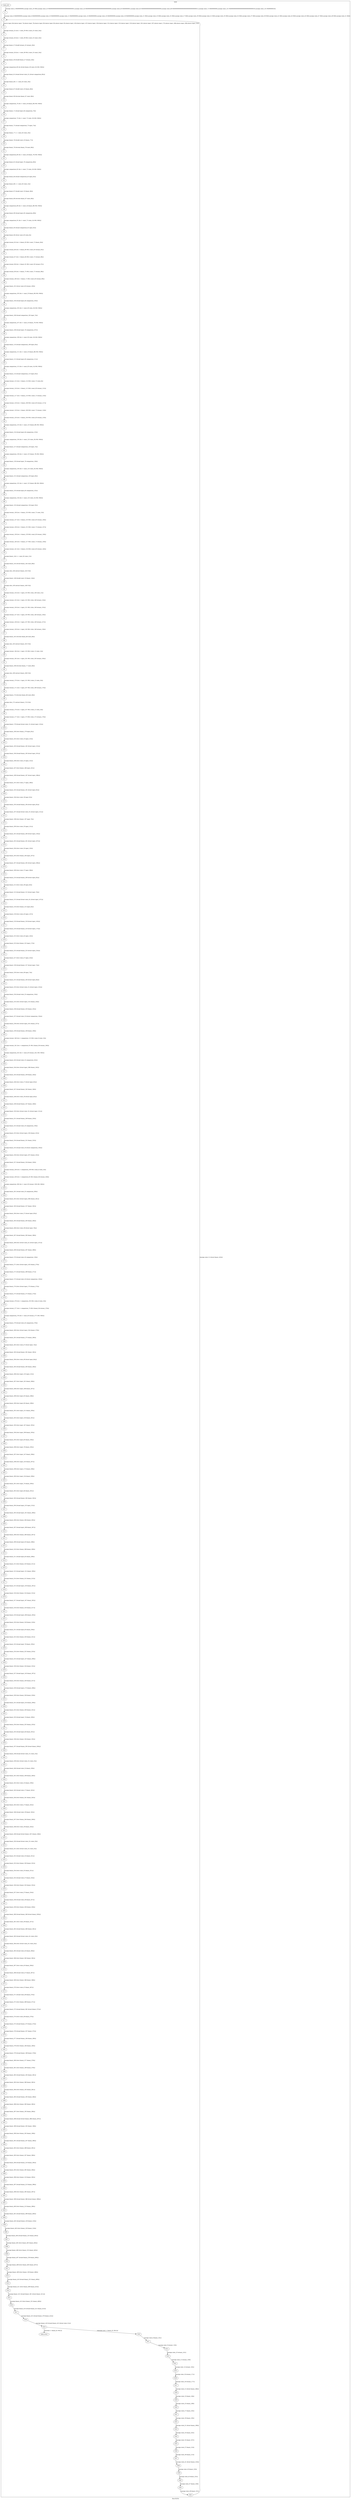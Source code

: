 digraph G {
label="Btor2XCFA";
subgraph cluster_0 {
label="main";
main_init[];
l1[];
l3[];
l4[];
l5[];
l6[];
l7[];
l8[];
l9[];
l10[];
l11[];
l12[];
l13[];
l14[];
l15[];
l16[];
l17[];
l18[];
l19[];
l20[];
l21[];
l22[];
l23[];
l24[];
l25[];
l26[];
l27[];
l28[];
l29[];
l30[];
l31[];
l32[];
l33[];
l34[];
l35[];
l36[];
l37[];
l38[];
l39[];
l40[];
l41[];
l42[];
l43[];
l44[];
l45[];
l46[];
l47[];
l48[];
l49[];
l50[];
l51[];
l52[];
l53[];
l54[];
l55[];
l56[];
l57[];
l58[];
l59[];
l60[];
l61[];
l62[];
l63[];
l64[];
l65[];
l66[];
l67[];
l68[];
l69[];
l70[];
l71[];
l72[];
l73[];
l74[];
l75[];
l76[];
l77[];
l78[];
l79[];
l80[];
l81[];
l82[];
l83[];
l84[];
l85[];
l86[];
l87[];
l88[];
l89[];
l90[];
l91[];
l92[];
l93[];
l94[];
l95[];
l96[];
l97[];
l98[];
l99[];
l100[];
l101[];
l102[];
l103[];
l104[];
l105[];
l106[];
l107[];
l108[];
l109[];
l110[];
l111[];
l112[];
l113[];
l114[];
l115[];
l116[];
l117[];
l118[];
l119[];
l120[];
l121[];
l122[];
l123[];
l124[];
l125[];
l126[];
l127[];
l128[];
l129[];
l130[];
l131[];
l132[];
l133[];
l134[];
l135[];
l136[];
l137[];
l138[];
l139[];
l140[];
l141[];
l142[];
l143[];
l144[];
l145[];
l146[];
l147[];
l148[];
l149[];
l150[];
l151[];
l152[];
l153[];
l154[];
l155[];
l156[];
l157[];
l158[];
l159[];
l160[];
l161[];
l162[];
l163[];
l164[];
l165[];
l166[];
l167[];
l168[];
l169[];
l170[];
l171[];
l172[];
l173[];
l174[];
l175[];
l176[];
l177[];
l178[];
l179[];
l180[];
l181[];
l182[];
l183[];
l184[];
l185[];
l186[];
l187[];
l188[];
l189[];
l190[];
l191[];
l192[];
l193[];
l194[];
l195[];
l196[];
l197[];
l198[];
l199[];
l200[];
l201[];
l202[];
l203[];
l204[];
l205[];
l206[];
l207[];
l208[];
l209[];
l210[];
l211[];
l212[];
l213[];
l214[];
l215[];
l216[];
l217[];
l218[];
l219[];
l220[];
l221[];
l222[];
l223[];
l224[];
l225[];
l226[];
l227[];
l228[];
l229[];
l230[];
l231[];
l232[];
l233[];
l234[];
l235[];
l236[];
l237[];
l238[];
l239[];
l240[];
l241[];
l242[];
l243[];
l244[];
l245[];
l246[];
l247[];
l248[];
l249[];
l250[];
l251[];
l252[];
l253[];
l254[];
l255[];
l256[];
l257[];
l258[];
l259[];
l260[];
l261[];
l262[];
l263[];
l264[];
l265[];
l266[];
l267[];
l268[];
l269[];
l270[];
l271[];
l272[];
l273[];
l274[];
l275[];
l276[];
l277[];
l278[];
l279[];
l280[];
l281[];
l282[];
l283[];
l284[];
l285[];
l286[];
l287[];
l288[];
l289[];
l290[];
l291[];
l292[];
l293[];
l294[];
l295[];
l296[];
l297[];
l298[];
l299[];
l300[];
l301[];
l302[];
l303[];
l304[];
l305[];
l306[];
l307[];
l308[];
l309[];
l310[];
l311[];
l312[];
l313[];
l314[];
l315[];
l316[];
l317[];
l318[];
l319[];
main_error[];
l320[];
l321[];
l322[];
l323[];
l324[];
l325[];
l326[];
l327[];
l328[];
l329[];
l330[];
l331[];
l332[];
l333[];
l334[];
l335[];
l336[];
l337[];
l338[];
l339[];
l340[];
l341[];
l342[];
main_init -> l1 [label="[(assign const_5 #b00000000),(assign const_20 #b0),(assign const_53 #b00000000000000000000000000000001),(assign const_54 #b00000000000000000000000000000000),(assign const_63 #b00000001),(assign const_65 #b000000000000000000000000),(assign const_68 #b00000000000000000000000000000011),(assign const_72 #b00000000),(assign const_122 #b00000000000000000000000000000010),(assign const_125 #b00000010)] "];
l3 -> l4 [label="[(havoc input_64),(havoc input_74),(havoc input_76),(havoc input_83),(havoc input_85),(havoc input_92),(havoc input_143),(havoc input_147),(havoc input_150),(havoc input_151),(havoc input_152),(havoc input_153),(havoc input_161),(havoc input_167),(havoc input_173),(havoc input_188),(havoc input_206),(havoc input_224)] "];
l4 -> l5 [label="[(assign ternary_55 (ite (= state_29 #b1) const_53 const_54))] "];
l5 -> l6 [label="[(assign ternary_56 (ite (= state_39 #b1) const_53 const_54))] "];
l6 -> l7 [label="[(assign binary_57 (bvadd ternary_55 ternary_56))] "];
l7 -> l8 [label="[(assign ternary_58 (ite (= state_49 #b1) const_53 const_54))] "];
l8 -> l9 [label="[(assign binary_59 (bvadd binary_57 ternary_58))] "];
l9 -> l10 [label="[(assign comparison_60 (ite (bvule binary_59 const_53) #b1 #b0))] "];
l10 -> l11 [label="[(assign binary_61 (bvand (bvnot state_51) (bvnot comparison_60)))] "];
l11 -> l12 [label="[(assign binary_66 (++ const_65 state_18))] "];
l12 -> l13 [label="[(assign binary_67 (bvadd const_53 binary_66))] "];
l13 -> l14 [label="[(assign binary_69 (bvsrem binary_67 const_68))] "];
l14 -> l15 [label="[(assign comparison_70 (ite (= const_54 binary_69) #b1 #b0))] "];
l15 -> l16 [label="[(assign binary_71 (bvand input_64 comparison_70))] "];
l16 -> l17 [label="[(assign comparison_73 (ite (= const_72 state_18) #b1 #b0))] "];
l17 -> l18 [label="[(assign binary_75 (bvand comparison_73 input_74))] "];
l18 -> l19 [label="[(assign binary_77 (++ const_65 state_16))] "];
l19 -> l20 [label="[(assign binary_78 (bvadd const_53 binary_77))] "];
l20 -> l21 [label="[(assign binary_79 (bvsrem binary_78 const_68))] "];
l21 -> l22 [label="[(assign comparison_80 (ite (= const_54 binary_79) #b1 #b0))] "];
l22 -> l23 [label="[(assign binary_81 (bvand input_76 comparison_80))] "];
l23 -> l24 [label="[(assign comparison_82 (ite (= const_72 state_16) #b1 #b0))] "];
l24 -> l25 [label="[(assign binary_84 (bvand comparison_82 input_83))] "];
l25 -> l26 [label="[(assign binary_86 (++ const_65 state_14))] "];
l26 -> l27 [label="[(assign binary_87 (bvadd const_53 binary_86))] "];
l27 -> l28 [label="[(assign binary_88 (bvsrem binary_87 const_68))] "];
l28 -> l29 [label="[(assign comparison_89 (ite (= const_54 binary_88) #b1 #b0))] "];
l29 -> l30 [label="[(assign binary_90 (bvand input_85 comparison_89))] "];
l30 -> l31 [label="[(assign comparison_91 (ite (= const_72 state_14) #b1 #b0))] "];
l31 -> l32 [label="[(assign binary_93 (bvand comparison_91 input_92))] "];
l32 -> l33 [label="[(assign binary_94 (bvxor const_63 state_6))] "];
l33 -> l34 [label="[(assign ternary_95 (ite (= binary_93 #b1) const_72 binary_94))] "];
l34 -> l35 [label="[(assign ternary_96 (ite (= binary_90 #b1) const_63 ternary_95))] "];
l35 -> l36 [label="[(assign ternary_97 (ite (= binary_84 #b1) const_72 ternary_96))] "];
l36 -> l37 [label="[(assign ternary_98 (ite (= binary_81 #b1) const_63 ternary_97))] "];
l37 -> l38 [label="[(assign ternary_99 (ite (= binary_75 #b1) const_72 ternary_98))] "];
l38 -> l39 [label="[(assign ternary_100 (ite (= binary_71 #b1) const_63 ternary_99))] "];
l39 -> l40 [label="[(assign binary_101 (bvxor const_63 ternary_100))] "];
l40 -> l41 [label="[(assign comparison_103 (ite (= const_53 binary_69) #b1 #b0))] "];
l41 -> l42 [label="[(assign binary_104 (bvand input_64 comparison_103))] "];
l42 -> l43 [label="[(assign comparison_105 (ite (= const_63 state_18) #b1 #b0))] "];
l43 -> l44 [label="[(assign binary_106 (bvand comparison_105 input_74))] "];
l44 -> l45 [label="[(assign comparison_107 (ite (= const_53 binary_79) #b1 #b0))] "];
l45 -> l46 [label="[(assign binary_108 (bvand input_76 comparison_107))] "];
l46 -> l47 [label="[(assign comparison_109 (ite (= const_63 state_16) #b1 #b0))] "];
l47 -> l48 [label="[(assign binary_110 (bvand comparison_109 input_83))] "];
l48 -> l49 [label="[(assign comparison_111 (ite (= const_53 binary_88) #b1 #b0))] "];
l49 -> l50 [label="[(assign binary_112 (bvand input_85 comparison_111))] "];
l50 -> l51 [label="[(assign comparison_113 (ite (= const_63 state_14) #b1 #b0))] "];
l51 -> l52 [label="[(assign binary_114 (bvand comparison_113 input_92))] "];
l52 -> l53 [label="[(assign ternary_115 (ite (= binary_114 #b1) const_72 state_8))] "];
l53 -> l54 [label="[(assign ternary_116 (ite (= binary_112 #b1) const_63 ternary_115))] "];
l54 -> l55 [label="[(assign ternary_117 (ite (= binary_110 #b1) const_72 ternary_116))] "];
l55 -> l56 [label="[(assign ternary_118 (ite (= binary_108 #b1) const_63 ternary_117))] "];
l56 -> l57 [label="[(assign ternary_119 (ite (= binary_106 #b1) const_72 ternary_118))] "];
l57 -> l58 [label="[(assign ternary_120 (ite (= binary_104 #b1) const_63 ternary_119))] "];
l58 -> l59 [label="[(assign comparison_123 (ite (= const_122 binary_69) #b1 #b0))] "];
l59 -> l60 [label="[(assign binary_124 (bvand input_64 comparison_123))] "];
l60 -> l61 [label="[(assign comparison_126 (ite (= const_125 state_18) #b1 #b0))] "];
l61 -> l62 [label="[(assign binary_127 (bvand comparison_126 input_74))] "];
l62 -> l63 [label="[(assign comparison_128 (ite (= const_122 binary_79) #b1 #b0))] "];
l63 -> l64 [label="[(assign binary_129 (bvand input_76 comparison_128))] "];
l64 -> l65 [label="[(assign comparison_130 (ite (= const_125 state_16) #b1 #b0))] "];
l65 -> l66 [label="[(assign binary_131 (bvand comparison_130 input_83))] "];
l66 -> l67 [label="[(assign comparison_132 (ite (= const_122 binary_88) #b1 #b0))] "];
l67 -> l68 [label="[(assign binary_133 (bvand input_85 comparison_132))] "];
l68 -> l69 [label="[(assign comparison_134 (ite (= const_125 state_14) #b1 #b0))] "];
l69 -> l70 [label="[(assign binary_135 (bvand comparison_134 input_92))] "];
l70 -> l71 [label="[(assign ternary_136 (ite (= binary_135 #b1) const_72 state_10))] "];
l71 -> l72 [label="[(assign ternary_137 (ite (= binary_133 #b1) const_63 ternary_136))] "];
l72 -> l73 [label="[(assign ternary_138 (ite (= binary_131 #b1) const_72 ternary_137))] "];
l73 -> l74 [label="[(assign ternary_139 (ite (= binary_129 #b1) const_63 ternary_138))] "];
l74 -> l75 [label="[(assign ternary_140 (ite (= binary_127 #b1) const_72 ternary_139))] "];
l75 -> l76 [label="[(assign ternary_141 (ite (= binary_124 #b1) const_63 ternary_140))] "];
l76 -> l77 [label="[(assign binary_144 (++ const_65 state_12))] "];
l77 -> l78 [label="[(assign binary_145 (bvsub binary_144 const_68))] "];
l78 -> l79 [label="[(assign slice_146 (extract binary_145 0 8))] "];
l79 -> l80 [label="[(assign binary_148 (bvadd const_53 binary_144))] "];
l80 -> l81 [label="[(assign slice_149 (extract binary_148 0 8))] "];
l81 -> l82 [label="[(assign ternary_154 (ite (= input_153 #b1) slice_149 state_12))] "];
l82 -> l83 [label="[(assign ternary_155 (ite (= input_152 #b1) slice_146 ternary_154))] "];
l83 -> l84 [label="[(assign ternary_156 (ite (= input_151 #b1) slice_149 ternary_155))] "];
l84 -> l85 [label="[(assign ternary_157 (ite (= input_150 #b1) slice_146 ternary_156))] "];
l85 -> l86 [label="[(assign ternary_158 (ite (= input_147 #b1) slice_149 ternary_157))] "];
l86 -> l87 [label="[(assign ternary_159 (ite (= input_143 #b1) slice_146 ternary_158))] "];
l87 -> l88 [label="[(assign binary_162 (bvsrem binary_86 const_68))] "];
l88 -> l89 [label="[(assign slice_163 (extract binary_162 0 8))] "];
l89 -> l90 [label="[(assign ternary_164 (ite (= input_153 #b1) state_12 state_14))] "];
l90 -> l91 [label="[(assign ternary_165 (ite (= input_161 #b1) slice_163 ternary_164))] "];
l91 -> l92 [label="[(assign binary_168 (bvsrem binary_77 const_68))] "];
l92 -> l93 [label="[(assign slice_169 (extract binary_168 0 8))] "];
l93 -> l94 [label="[(assign ternary_170 (ite (= input_151 #b1) state_12 state_16))] "];
l94 -> l95 [label="[(assign ternary_171 (ite (= input_167 #b1) slice_169 ternary_170))] "];
l95 -> l96 [label="[(assign binary_174 (bvsrem binary_66 const_68))] "];
l96 -> l97 [label="[(assign slice_175 (extract binary_174 0 8))] "];
l97 -> l98 [label="[(assign ternary_176 (ite (= input_147 #b1) state_12 state_18))] "];
l98 -> l99 [label="[(assign ternary_177 (ite (= input_173 #b1) slice_175 ternary_176))] "];
l99 -> l100 [label="[(assign binary_179 (bvand (bvnot state_21) (bvnot input_153)))] "];
l100 -> l101 [label="[(assign binary_180 (bvor binary_179 input_85))] "];
l101 -> l102 [label="[(assign binary_182 (bvor state_23 input_153))] "];
l102 -> l103 [label="[(assign binary_183 (bvand binary_182 (bvnot input_152)))] "];
l103 -> l104 [label="[(assign binary_184 (bvand binary_183 (bvnot input_161)))] "];
l104 -> l105 [label="[(assign binary_186 (bvor state_25 input_152))] "];
l105 -> l106 [label="[(assign binary_187 (bvor binary_186 input_161))] "];
l106 -> l107 [label="[(assign binary_189 (bvand binary_187 (bvnot input_188)))] "];
l107 -> l108 [label="[(assign binary_191 (bvor state_27 input_188))] "];
l108 -> l109 [label="[(assign binary_192 (bvand binary_191 (bvnot input_92)))] "];
l109 -> l110 [label="[(assign binary_194 (bvor state_29 input_92))] "];
l110 -> l111 [label="[(assign binary_195 (bvand binary_194 (bvnot input_85)))] "];
l111 -> l112 [label="[(assign binary_197 (bvand (bvnot state_31) (bvnot input_151)))] "];
l112 -> l113 [label="[(assign binary_198 (bvor binary_197 input_76))] "];
l113 -> l114 [label="[(assign binary_200 (bvor state_33 input_151))] "];
l114 -> l115 [label="[(assign binary_201 (bvand binary_200 (bvnot input_150)))] "];
l115 -> l116 [label="[(assign binary_202 (bvand binary_201 (bvnot input_167)))] "];
l116 -> l117 [label="[(assign binary_204 (bvor state_35 input_150))] "];
l117 -> l118 [label="[(assign binary_205 (bvor binary_204 input_167))] "];
l118 -> l119 [label="[(assign binary_207 (bvand binary_205 (bvnot input_206)))] "];
l119 -> l120 [label="[(assign binary_209 (bvor state_37 input_206))] "];
l120 -> l121 [label="[(assign binary_210 (bvand binary_209 (bvnot input_83)))] "];
l121 -> l122 [label="[(assign binary_212 (bvor state_39 input_83))] "];
l122 -> l123 [label="[(assign binary_213 (bvand binary_212 (bvnot input_76)))] "];
l123 -> l124 [label="[(assign binary_215 (bvand (bvnot state_41) (bvnot input_147)))] "];
l124 -> l125 [label="[(assign binary_216 (bvor binary_215 input_64))] "];
l125 -> l126 [label="[(assign binary_218 (bvor state_43 input_147))] "];
l126 -> l127 [label="[(assign binary_219 (bvand binary_218 (bvnot input_143)))] "];
l127 -> l128 [label="[(assign binary_220 (bvand binary_219 (bvnot input_173)))] "];
l128 -> l129 [label="[(assign binary_222 (bvor state_45 input_143))] "];
l129 -> l130 [label="[(assign binary_223 (bvor binary_222 input_173))] "];
l130 -> l131 [label="[(assign binary_225 (bvand binary_223 (bvnot input_224)))] "];
l131 -> l132 [label="[(assign binary_227 (bvor state_47 input_224))] "];
l132 -> l133 [label="[(assign binary_228 (bvand binary_227 (bvnot input_74)))] "];
l133 -> l134 [label="[(assign binary_230 (bvor state_49 input_74))] "];
l134 -> l135 [label="[(assign binary_231 (bvand binary_230 (bvnot input_64)))] "];
l135 -> l136 [label="[(assign binary_233 (bvor (bvnot state_21) (bvnot input_153)))] "];
l136 -> l137 [label="[(assign binary_234 (bvand state_23 comparison_134))] "];
l137 -> l138 [label="[(assign binary_235 (bvor (bvnot input_152) binary_234))] "];
l138 -> l139 [label="[(assign binary_236 (bvand binary_233 binary_235))] "];
l139 -> l140 [label="[(assign binary_237 (bvand state_23 (bvnot comparison_134)))] "];
l140 -> l141 [label="[(assign binary_238 (bvor (bvnot input_161) binary_237))] "];
l141 -> l142 [label="[(assign binary_239 (bvand binary_236 binary_238))] "];
l142 -> l143 [label="[(assign ternary_240 (ite (= comparison_113 #b1) state_8 state_10))] "];
l143 -> l144 [label="[(assign ternary_241 (ite (= comparison_91 #b1) binary_94 ternary_240))] "];
l144 -> l145 [label="[(assign comparison_242 (ite (= const_63 ternary_241) #b1 #b0))] "];
l145 -> l146 [label="[(assign binary_243 (bvand state_25 comparison_242))] "];
l146 -> l147 [label="[(assign binary_244 (bvor (bvnot input_188) binary_243))] "];
l147 -> l148 [label="[(assign binary_245 (bvand binary_239 binary_244))] "];
l148 -> l149 [label="[(assign binary_246 (bvor state_27 (bvnot input_92)))] "];
l149 -> l150 [label="[(assign binary_247 (bvand binary_245 binary_246))] "];
l150 -> l151 [label="[(assign binary_248 (bvor state_29 (bvnot input_85)))] "];
l151 -> l152 [label="[(assign binary_249 (bvand binary_247 binary_248))] "];
l152 -> l153 [label="[(assign binary_250 (bvor (bvnot state_31) (bvnot input_151)))] "];
l153 -> l154 [label="[(assign binary_251 (bvand binary_249 binary_250))] "];
l154 -> l155 [label="[(assign binary_252 (bvand state_33 comparison_130))] "];
l155 -> l156 [label="[(assign binary_253 (bvor (bvnot input_150) binary_252))] "];
l156 -> l157 [label="[(assign binary_254 (bvand binary_251 binary_253))] "];
l157 -> l158 [label="[(assign binary_255 (bvand state_33 (bvnot comparison_130)))] "];
l158 -> l159 [label="[(assign binary_256 (bvor (bvnot input_167) binary_255))] "];
l159 -> l160 [label="[(assign binary_257 (bvand binary_254 binary_256))] "];
l160 -> l161 [label="[(assign ternary_258 (ite (= comparison_109 #b1) state_8 state_10))] "];
l161 -> l162 [label="[(assign ternary_259 (ite (= comparison_82 #b1) binary_94 ternary_258))] "];
l162 -> l163 [label="[(assign comparison_260 (ite (= const_63 ternary_259) #b1 #b0))] "];
l163 -> l164 [label="[(assign binary_261 (bvand state_35 comparison_260))] "];
l164 -> l165 [label="[(assign binary_262 (bvor (bvnot input_206) binary_261))] "];
l165 -> l166 [label="[(assign binary_263 (bvand binary_257 binary_262))] "];
l166 -> l167 [label="[(assign binary_264 (bvor state_37 (bvnot input_83)))] "];
l167 -> l168 [label="[(assign binary_265 (bvand binary_263 binary_264))] "];
l168 -> l169 [label="[(assign binary_266 (bvor state_39 (bvnot input_76)))] "];
l169 -> l170 [label="[(assign binary_267 (bvand binary_265 binary_266))] "];
l170 -> l171 [label="[(assign binary_268 (bvor (bvnot state_41) (bvnot input_147)))] "];
l171 -> l172 [label="[(assign binary_269 (bvand binary_267 binary_268))] "];
l172 -> l173 [label="[(assign binary_270 (bvand state_43 comparison_126))] "];
l173 -> l174 [label="[(assign binary_271 (bvor (bvnot input_143) binary_270))] "];
l174 -> l175 [label="[(assign binary_272 (bvand binary_269 binary_271))] "];
l175 -> l176 [label="[(assign binary_273 (bvand state_43 (bvnot comparison_126)))] "];
l176 -> l177 [label="[(assign binary_274 (bvor (bvnot input_173) binary_273))] "];
l177 -> l178 [label="[(assign binary_275 (bvand binary_272 binary_274))] "];
l178 -> l179 [label="[(assign ternary_276 (ite (= comparison_105 #b1) state_8 state_10))] "];
l179 -> l180 [label="[(assign ternary_277 (ite (= comparison_73 #b1) binary_94 ternary_276))] "];
l180 -> l181 [label="[(assign comparison_278 (ite (= const_63 ternary_277) #b1 #b0))] "];
l181 -> l182 [label="[(assign binary_279 (bvand state_45 comparison_278))] "];
l182 -> l183 [label="[(assign binary_280 (bvor (bvnot input_224) binary_279))] "];
l183 -> l184 [label="[(assign binary_281 (bvand binary_275 binary_280))] "];
l184 -> l185 [label="[(assign binary_282 (bvor state_47 (bvnot input_74)))] "];
l185 -> l186 [label="[(assign binary_283 (bvand binary_281 binary_282))] "];
l186 -> l187 [label="[(assign binary_284 (bvor state_49 (bvnot input_64)))] "];
l187 -> l188 [label="[(assign binary_285 (bvand binary_283 binary_284))] "];
l188 -> l189 [label="[(assign binary_286 (bvor input_153 input_152))] "];
l189 -> l190 [label="[(assign binary_287 (bvor input_161 binary_286))] "];
l190 -> l191 [label="[(assign binary_288 (bvor input_188 binary_287))] "];
l191 -> l192 [label="[(assign binary_289 (bvor input_92 binary_288))] "];
l192 -> l193 [label="[(assign binary_290 (bvor input_85 binary_289))] "];
l193 -> l194 [label="[(assign binary_291 (bvor input_151 binary_290))] "];
l194 -> l195 [label="[(assign binary_292 (bvor input_150 binary_291))] "];
l195 -> l196 [label="[(assign binary_293 (bvor input_167 binary_292))] "];
l196 -> l197 [label="[(assign binary_294 (bvor input_206 binary_293))] "];
l197 -> l198 [label="[(assign binary_295 (bvor input_83 binary_294))] "];
l198 -> l199 [label="[(assign binary_296 (bvor input_76 binary_295))] "];
l199 -> l200 [label="[(assign binary_297 (bvor input_147 binary_296))] "];
l200 -> l201 [label="[(assign binary_298 (bvor input_143 binary_297))] "];
l201 -> l202 [label="[(assign binary_299 (bvor input_173 binary_298))] "];
l202 -> l203 [label="[(assign binary_300 (bvor input_224 binary_299))] "];
l203 -> l204 [label="[(assign binary_301 (bvor input_74 binary_300))] "];
l204 -> l205 [label="[(assign binary_302 (bvor input_64 binary_301))] "];
l205 -> l206 [label="[(assign binary_303 (bvand binary_285 binary_302))] "];
l206 -> l207 [label="[(assign binary_304 (bvand input_153 input_152))] "];
l207 -> l208 [label="[(assign binary_305 (bvand input_161 binary_286))] "];
l208 -> l209 [label="[(assign binary_306 (bvor binary_304 binary_305))] "];
l209 -> l210 [label="[(assign binary_307 (bvand input_188 binary_287))] "];
l210 -> l211 [label="[(assign binary_308 (bvor binary_306 binary_307))] "];
l211 -> l212 [label="[(assign binary_309 (bvand input_92 binary_288))] "];
l212 -> l213 [label="[(assign binary_310 (bvor binary_308 binary_309))] "];
l213 -> l214 [label="[(assign binary_311 (bvand input_85 binary_289))] "];
l214 -> l215 [label="[(assign binary_312 (bvor binary_310 binary_311))] "];
l215 -> l216 [label="[(assign binary_313 (bvand input_151 binary_290))] "];
l216 -> l217 [label="[(assign binary_314 (bvor binary_312 binary_313))] "];
l217 -> l218 [label="[(assign binary_315 (bvand input_150 binary_291))] "];
l218 -> l219 [label="[(assign binary_316 (bvor binary_314 binary_315))] "];
l219 -> l220 [label="[(assign binary_317 (bvand input_167 binary_292))] "];
l220 -> l221 [label="[(assign binary_318 (bvor binary_316 binary_317))] "];
l221 -> l222 [label="[(assign binary_319 (bvand input_206 binary_293))] "];
l222 -> l223 [label="[(assign binary_320 (bvor binary_318 binary_319))] "];
l223 -> l224 [label="[(assign binary_321 (bvand input_83 binary_294))] "];
l224 -> l225 [label="[(assign binary_322 (bvor binary_320 binary_321))] "];
l225 -> l226 [label="[(assign binary_323 (bvand input_76 binary_295))] "];
l226 -> l227 [label="[(assign binary_324 (bvor binary_322 binary_323))] "];
l227 -> l228 [label="[(assign binary_325 (bvand input_147 binary_296))] "];
l228 -> l229 [label="[(assign binary_326 (bvor binary_324 binary_325))] "];
l229 -> l230 [label="[(assign binary_327 (bvand input_143 binary_297))] "];
l230 -> l231 [label="[(assign binary_328 (bvor binary_326 binary_327))] "];
l231 -> l232 [label="[(assign binary_329 (bvand input_173 binary_298))] "];
l232 -> l233 [label="[(assign binary_330 (bvor binary_328 binary_329))] "];
l233 -> l234 [label="[(assign binary_331 (bvand input_224 binary_299))] "];
l234 -> l235 [label="[(assign binary_332 (bvor binary_330 binary_331))] "];
l235 -> l236 [label="[(assign binary_333 (bvand input_74 binary_300))] "];
l236 -> l237 [label="[(assign binary_334 (bvor binary_332 binary_333))] "];
l237 -> l238 [label="[(assign binary_335 (bvand input_64 binary_301))] "];
l238 -> l239 [label="[(assign binary_336 (bvor binary_334 binary_335))] "];
l239 -> l240 [label="[(assign binary_337 (bvand binary_303 (bvnot binary_336)))] "];
l240 -> l241 [label="[(assign binary_338 (bvand (bvnot state_21) state_23))] "];
l241 -> l242 [label="[(assign binary_339 (bvor (bvnot state_21) state_23))] "];
l242 -> l243 [label="[(assign binary_340 (bvand state_25 binary_339))] "];
l243 -> l244 [label="[(assign binary_341 (bvor binary_338 binary_340))] "];
l244 -> l245 [label="[(assign binary_342 (bvor state_25 binary_339))] "];
l245 -> l246 [label="[(assign binary_343 (bvand state_27 binary_342))] "];
l246 -> l247 [label="[(assign binary_344 (bvor binary_341 binary_343))] "];
l247 -> l248 [label="[(assign binary_345 (bvor state_27 binary_342))] "];
l248 -> l249 [label="[(assign binary_346 (bvand state_29 binary_345))] "];
l249 -> l250 [label="[(assign binary_347 (bvor binary_344 binary_346))] "];
l250 -> l251 [label="[(assign binary_348 (bvor state_29 binary_345))] "];
l251 -> l252 [label="[(assign binary_349 (bvand (bvnot binary_347) binary_348))] "];
l252 -> l253 [label="[(assign binary_350 (bvand (bvnot state_31) state_33))] "];
l253 -> l254 [label="[(assign binary_351 (bvor (bvnot state_31) state_33))] "];
l254 -> l255 [label="[(assign binary_352 (bvand state_35 binary_351))] "];
l255 -> l256 [label="[(assign binary_353 (bvor binary_350 binary_352))] "];
l256 -> l257 [label="[(assign binary_354 (bvor state_35 binary_351))] "];
l257 -> l258 [label="[(assign binary_355 (bvand state_37 binary_354))] "];
l258 -> l259 [label="[(assign binary_356 (bvor binary_353 binary_355))] "];
l259 -> l260 [label="[(assign binary_357 (bvor state_37 binary_354))] "];
l260 -> l261 [label="[(assign binary_358 (bvand state_39 binary_357))] "];
l261 -> l262 [label="[(assign binary_359 (bvor binary_356 binary_358))] "];
l262 -> l263 [label="[(assign binary_360 (bvand binary_349 (bvnot binary_359)))] "];
l263 -> l264 [label="[(assign binary_361 (bvor state_39 binary_357))] "];
l264 -> l265 [label="[(assign binary_362 (bvand binary_360 binary_361))] "];
l265 -> l266 [label="[(assign binary_363 (bvand (bvnot state_41) state_43))] "];
l266 -> l267 [label="[(assign binary_364 (bvor (bvnot state_41) state_43))] "];
l267 -> l268 [label="[(assign binary_365 (bvand state_45 binary_364))] "];
l268 -> l269 [label="[(assign binary_366 (bvor binary_363 binary_365))] "];
l269 -> l270 [label="[(assign binary_367 (bvor state_45 binary_364))] "];
l270 -> l271 [label="[(assign binary_368 (bvand state_47 binary_367))] "];
l271 -> l272 [label="[(assign binary_369 (bvor binary_366 binary_368))] "];
l272 -> l273 [label="[(assign binary_370 (bvor state_47 binary_367))] "];
l273 -> l274 [label="[(assign binary_371 (bvand state_49 binary_370))] "];
l274 -> l275 [label="[(assign binary_372 (bvor binary_369 binary_371))] "];
l275 -> l276 [label="[(assign binary_373 (bvand binary_362 (bvnot binary_372)))] "];
l276 -> l277 [label="[(assign binary_374 (bvor state_49 binary_370))] "];
l277 -> l278 [label="[(assign binary_375 (bvand binary_373 binary_374))] "];
l278 -> l279 [label="[(assign binary_376 (bvand binary_337 binary_375))] "];
l279 -> l280 [label="[(assign binary_377 (bvand binary_184 binary_180))] "];
l280 -> l281 [label="[(assign binary_378 (bvor binary_184 binary_180))] "];
l281 -> l282 [label="[(assign binary_379 (bvand binary_189 binary_378))] "];
l282 -> l283 [label="[(assign binary_380 (bvor binary_377 binary_379))] "];
l283 -> l284 [label="[(assign binary_381 (bvor binary_189 binary_378))] "];
l284 -> l285 [label="[(assign binary_382 (bvand binary_192 binary_381))] "];
l285 -> l286 [label="[(assign binary_383 (bvor binary_380 binary_382))] "];
l286 -> l287 [label="[(assign binary_384 (bvor binary_192 binary_381))] "];
l287 -> l288 [label="[(assign binary_385 (bvand binary_195 binary_384))] "];
l288 -> l289 [label="[(assign binary_386 (bvor binary_383 binary_385))] "];
l289 -> l290 [label="[(assign binary_387 (bvor binary_195 binary_384))] "];
l290 -> l291 [label="[(assign binary_388 (bvand (bvnot binary_386) binary_387))] "];
l291 -> l292 [label="[(assign binary_389 (bvand binary_202 binary_198))] "];
l292 -> l293 [label="[(assign binary_390 (bvor binary_202 binary_198))] "];
l293 -> l294 [label="[(assign binary_391 (bvand binary_207 binary_390))] "];
l294 -> l295 [label="[(assign binary_392 (bvor binary_389 binary_391))] "];
l295 -> l296 [label="[(assign binary_393 (bvor binary_207 binary_390))] "];
l296 -> l297 [label="[(assign binary_394 (bvand binary_210 binary_393))] "];
l297 -> l298 [label="[(assign binary_395 (bvor binary_392 binary_394))] "];
l298 -> l299 [label="[(assign binary_396 (bvor binary_210 binary_393))] "];
l299 -> l300 [label="[(assign binary_397 (bvand binary_213 binary_396))] "];
l300 -> l301 [label="[(assign binary_398 (bvor binary_395 binary_397))] "];
l301 -> l302 [label="[(assign binary_399 (bvand binary_388 (bvnot binary_398)))] "];
l302 -> l303 [label="[(assign binary_400 (bvor binary_213 binary_396))] "];
l303 -> l304 [label="[(assign binary_401 (bvand binary_399 binary_400))] "];
l304 -> l305 [label="[(assign binary_402 (bvand binary_220 binary_216))] "];
l305 -> l306 [label="[(assign binary_403 (bvor binary_220 binary_216))] "];
l306 -> l307 [label="[(assign binary_404 (bvand binary_225 binary_403))] "];
l307 -> l308 [label="[(assign binary_405 (bvor binary_402 binary_404))] "];
l308 -> l309 [label="[(assign binary_406 (bvor binary_225 binary_403))] "];
l309 -> l310 [label="[(assign binary_407 (bvand binary_228 binary_406))] "];
l310 -> l311 [label="[(assign binary_408 (bvor binary_405 binary_407))] "];
l311 -> l312 [label="[(assign binary_409 (bvor binary_228 binary_406))] "];
l312 -> l313 [label="[(assign binary_410 (bvand binary_231 binary_409))] "];
l313 -> l314 [label="[(assign binary_411 (bvor binary_408 binary_410))] "];
l314 -> l315 [label="[(assign binary_412 (bvand binary_401 (bvnot binary_411)))] "];
l315 -> l316 [label="[(assign binary_413 (bvor binary_231 binary_409))] "];
l316 -> l317 [label="[(assign binary_414 (bvand binary_412 binary_413))] "];
l317 -> l318 [label="[(assign binary_415 (bvand binary_376 binary_414))] "];
l318 -> l319 [label="[(assign binary_416 (bvand binary_415 (bvnot state_51)))] "];
l319 -> main_error [label="[(assume (= binary_61 #b1))] "];
l319 -> l320 [label="[(assume (not (= binary_61 #b1)))] "];
l320 -> l321 [label="[(assign state_6 binary_101)] "];
l321 -> l322 [label="[(assign state_8 ternary_120)] "];
l322 -> l323 [label="[(assign state_10 ternary_141)] "];
l323 -> l324 [label="[(assign state_12 ternary_159)] "];
l324 -> l325 [label="[(assign state_14 ternary_165)] "];
l325 -> l326 [label="[(assign state_16 ternary_171)] "];
l326 -> l327 [label="[(assign state_18 ternary_177)] "];
l327 -> l328 [label="[(assign state_21 (bvnot binary_180))] "];
l328 -> l329 [label="[(assign state_23 binary_184)] "];
l329 -> l330 [label="[(assign state_25 binary_189)] "];
l330 -> l331 [label="[(assign state_27 binary_192)] "];
l331 -> l332 [label="[(assign state_29 binary_195)] "];
l332 -> l333 [label="[(assign state_31 (bvnot binary_198))] "];
l333 -> l334 [label="[(assign state_33 binary_202)] "];
l334 -> l335 [label="[(assign state_35 binary_207)] "];
l335 -> l336 [label="[(assign state_37 binary_210)] "];
l336 -> l337 [label="[(assign state_39 binary_213)] "];
l337 -> l338 [label="[(assign state_41 (bvnot binary_216))] "];
l338 -> l339 [label="[(assign state_43 binary_220)] "];
l339 -> l340 [label="[(assign state_45 binary_225)] "];
l340 -> l341 [label="[(assign state_47 binary_228)] "];
l341 -> l342 [label="[(assign state_49 binary_231)] "];
l342 -> l3 [label="[(assign state_51 (bvnot binary_416))] "];
l1 -> l3 [label="[(assign state_6 #b00000000),(assign state_8 #b00000000),(assign state_10 #b00000000),(assign state_12 #b00000000),(assign state_14 #b00000000),(assign state_16 #b00000000),(assign state_18 #b00000000),(assign state_21 #b0),(assign state_23 #b0),(assign state_25 #b0),(assign state_27 #b0),(assign state_29 #b0),(assign state_31 #b0),(assign state_33 #b0),(assign state_35 #b0),(assign state_37 #b0),(assign state_39 #b0),(assign state_41 #b0),(assign state_43 #b0),(assign state_45 #b0),(assign state_47 #b0),(assign state_49 #b0),(assign state_51 #b0)] "];

}
}
